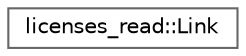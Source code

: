 digraph "类继承关系图"
{
 // LATEX_PDF_SIZE
  bgcolor="transparent";
  edge [fontname=Helvetica,fontsize=10,labelfontname=Helvetica,labelfontsize=10];
  node [fontname=Helvetica,fontsize=10,shape=box,height=0.2,width=0.4];
  rankdir="LR";
  Node0 [id="Node000000",label="licenses_read::Link",height=0.2,width=0.4,color="grey40", fillcolor="white", style="filled",URL="$structlicenses__read_1_1_link.html",tooltip=" "];
}
